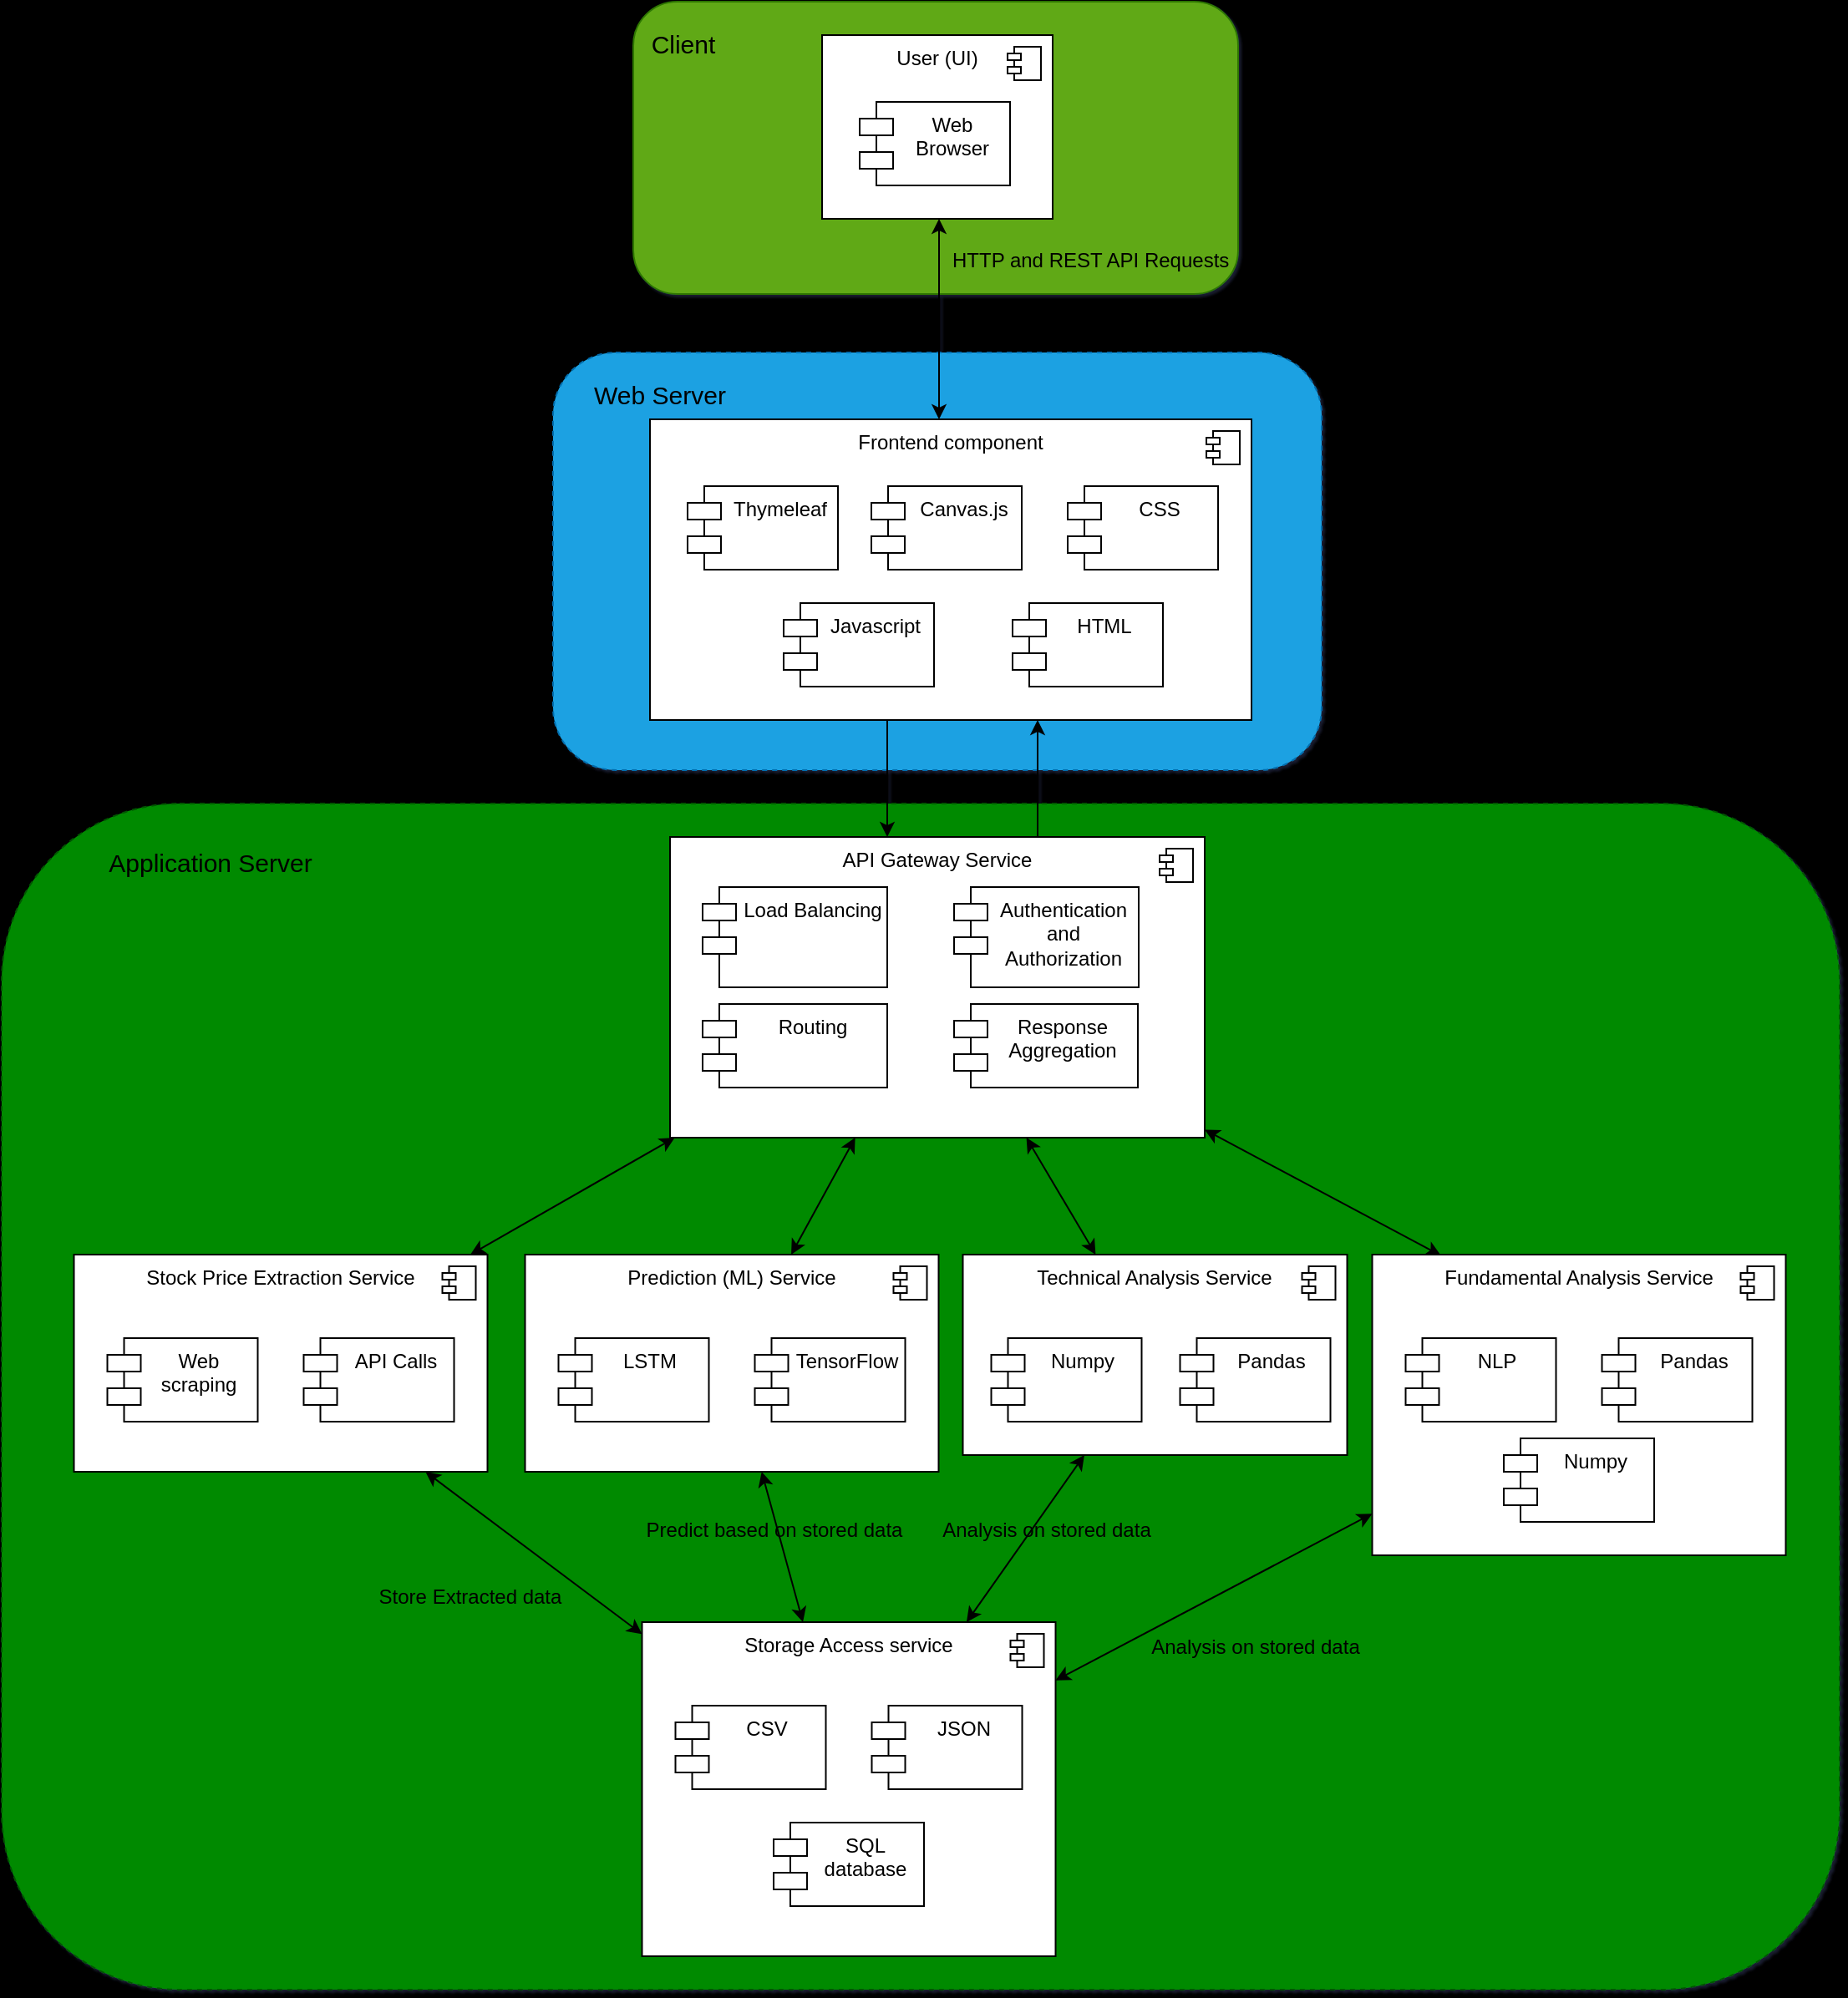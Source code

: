 <mxfile version="24.7.17">
  <diagram name="Page-1" id="EQmlDa9kzBxLeCqIMSav">
    <mxGraphModel dx="1539" dy="2813" grid="1" gridSize="10" guides="1" tooltips="1" connect="1" arrows="1" fold="1" page="1" pageScale="1" pageWidth="850" pageHeight="1100" background="#000000" math="0" shadow="1">
      <root>
        <mxCell id="0" />
        <mxCell id="1" parent="0" />
        <mxCell id="RlytgDrDSWxV3R8-WN7c-71" value="" style="rounded=1;whiteSpace=wrap;html=1;fillColor=#60a917;fontColor=#ffffff;strokeColor=#2D7600;" vertex="1" parent="1">
          <mxGeometry x="-262" y="-1230" width="362" height="175" as="geometry" />
        </mxCell>
        <mxCell id="RlytgDrDSWxV3R8-WN7c-70" value="" style="rounded=1;whiteSpace=wrap;html=1;fillColor=#1ba1e2;fontColor=#ffffff;strokeColor=#006EAF;dashed=1;" vertex="1" parent="1">
          <mxGeometry x="-310" y="-1020" width="460" height="250" as="geometry" />
        </mxCell>
        <mxCell id="RlytgDrDSWxV3R8-WN7c-69" value="" style="rounded=1;whiteSpace=wrap;html=1;fillColor=#008a00;dashed=1;fontColor=#ffffff;strokeColor=#005700;" vertex="1" parent="1">
          <mxGeometry x="-640" y="-750" width="1100" height="710" as="geometry" />
        </mxCell>
        <mxCell id="RlytgDrDSWxV3R8-WN7c-62" style="edgeStyle=orthogonalEdgeStyle;rounded=0;orthogonalLoop=1;jettySize=auto;html=1;" edge="1" parent="1" source="RlytgDrDSWxV3R8-WN7c-10" target="RlytgDrDSWxV3R8-WN7c-46">
          <mxGeometry relative="1" as="geometry">
            <Array as="points">
              <mxPoint x="-110" y="-760" />
              <mxPoint x="-110" y="-760" />
            </Array>
          </mxGeometry>
        </mxCell>
        <mxCell id="RlytgDrDSWxV3R8-WN7c-10" value="Frontend component" style="dropTarget=0;labelPosition=center;verticalLabelPosition=middle;align=center;verticalAlign=top;whiteSpace=wrap;html=1;" vertex="1" parent="1">
          <mxGeometry x="-252" y="-980" width="360" height="180" as="geometry" />
        </mxCell>
        <mxCell id="RlytgDrDSWxV3R8-WN7c-11" value="" style="shape=module;jettyWidth=8;jettyHeight=4;" vertex="1" parent="RlytgDrDSWxV3R8-WN7c-10">
          <mxGeometry x="1" width="20" height="20" relative="1" as="geometry">
            <mxPoint x="-27" y="7" as="offset" />
          </mxGeometry>
        </mxCell>
        <mxCell id="RlytgDrDSWxV3R8-WN7c-9" value="CSS" style="shape=module;align=left;spacingLeft=20;align=center;verticalAlign=top;whiteSpace=wrap;html=1;" vertex="1" parent="1">
          <mxGeometry x="-2" y="-940" width="90" height="50" as="geometry" />
        </mxCell>
        <mxCell id="RlytgDrDSWxV3R8-WN7c-5" value="Javascript" style="shape=module;align=left;spacingLeft=20;align=center;verticalAlign=top;whiteSpace=wrap;html=1;" vertex="1" parent="1">
          <mxGeometry x="-172" y="-870" width="90" height="50" as="geometry" />
        </mxCell>
        <mxCell id="RlytgDrDSWxV3R8-WN7c-6" value="Thymeleaf" style="shape=module;align=left;spacingLeft=20;align=center;verticalAlign=top;whiteSpace=wrap;html=1;" vertex="1" parent="1">
          <mxGeometry x="-229.5" y="-940" width="90" height="50" as="geometry" />
        </mxCell>
        <mxCell id="RlytgDrDSWxV3R8-WN7c-7" value="Canvas.js" style="shape=module;align=left;spacingLeft=20;align=center;verticalAlign=top;whiteSpace=wrap;html=1;" vertex="1" parent="1">
          <mxGeometry x="-119.5" y="-940" width="90" height="50" as="geometry" />
        </mxCell>
        <mxCell id="RlytgDrDSWxV3R8-WN7c-8" value="HTML" style="shape=module;align=left;spacingLeft=20;align=center;verticalAlign=top;whiteSpace=wrap;html=1;" vertex="1" parent="1">
          <mxGeometry x="-35" y="-870" width="90" height="50" as="geometry" />
        </mxCell>
        <mxCell id="RlytgDrDSWxV3R8-WN7c-19" style="edgeStyle=orthogonalEdgeStyle;rounded=0;orthogonalLoop=1;jettySize=auto;html=1;startArrow=classic;startFill=1;" edge="1" parent="1" source="RlytgDrDSWxV3R8-WN7c-12" target="RlytgDrDSWxV3R8-WN7c-10">
          <mxGeometry relative="1" as="geometry">
            <Array as="points">
              <mxPoint x="-79" y="-1030" />
              <mxPoint x="-79" y="-1030" />
            </Array>
          </mxGeometry>
        </mxCell>
        <mxCell id="RlytgDrDSWxV3R8-WN7c-12" value="User (UI)" style="dropTarget=0;labelPosition=center;verticalLabelPosition=middle;align=center;verticalAlign=top;whiteSpace=wrap;html=1;" vertex="1" parent="1">
          <mxGeometry x="-149" y="-1210" width="138" height="110" as="geometry" />
        </mxCell>
        <mxCell id="RlytgDrDSWxV3R8-WN7c-13" value="" style="shape=module;jettyWidth=8;jettyHeight=4;" vertex="1" parent="RlytgDrDSWxV3R8-WN7c-12">
          <mxGeometry x="1" width="20" height="20" relative="1" as="geometry">
            <mxPoint x="-27" y="7" as="offset" />
          </mxGeometry>
        </mxCell>
        <mxCell id="RlytgDrDSWxV3R8-WN7c-16" value="Web Browser" style="shape=module;align=left;spacingLeft=20;align=center;verticalAlign=top;whiteSpace=wrap;html=1;" vertex="1" parent="1">
          <mxGeometry x="-126.5" y="-1170" width="90" height="50" as="geometry" />
        </mxCell>
        <mxCell id="RlytgDrDSWxV3R8-WN7c-20" value="HTTP and REST API Requests&amp;nbsp;" style="text;html=1;align=center;verticalAlign=middle;resizable=0;points=[];autosize=1;strokeColor=none;fillColor=none;" vertex="1" parent="1">
          <mxGeometry x="-82" y="-1090" width="190" height="30" as="geometry" />
        </mxCell>
        <mxCell id="RlytgDrDSWxV3R8-WN7c-54" style="rounded=0;orthogonalLoop=1;jettySize=auto;html=1;startArrow=classic;startFill=1;" edge="1" parent="1" source="RlytgDrDSWxV3R8-WN7c-21" target="RlytgDrDSWxV3R8-WN7c-40">
          <mxGeometry relative="1" as="geometry" />
        </mxCell>
        <mxCell id="RlytgDrDSWxV3R8-WN7c-21" value="Prediction (ML) Service" style="dropTarget=0;labelPosition=center;verticalLabelPosition=middle;align=center;verticalAlign=top;whiteSpace=wrap;html=1;" vertex="1" parent="1">
          <mxGeometry x="-326.75" y="-480" width="247.5" height="130" as="geometry" />
        </mxCell>
        <mxCell id="RlytgDrDSWxV3R8-WN7c-22" value="" style="shape=module;jettyWidth=8;jettyHeight=4;" vertex="1" parent="RlytgDrDSWxV3R8-WN7c-21">
          <mxGeometry x="1" width="20" height="20" relative="1" as="geometry">
            <mxPoint x="-27" y="7" as="offset" />
          </mxGeometry>
        </mxCell>
        <mxCell id="RlytgDrDSWxV3R8-WN7c-23" value="LSTM" style="shape=module;align=left;spacingLeft=20;align=center;verticalAlign=top;whiteSpace=wrap;html=1;" vertex="1" parent="1">
          <mxGeometry x="-306.75" y="-430" width="90" height="50" as="geometry" />
        </mxCell>
        <mxCell id="RlytgDrDSWxV3R8-WN7c-24" value="TensorFlow" style="shape=module;align=left;spacingLeft=20;align=center;verticalAlign=top;whiteSpace=wrap;html=1;" vertex="1" parent="1">
          <mxGeometry x="-189.25" y="-430" width="90" height="50" as="geometry" />
        </mxCell>
        <mxCell id="RlytgDrDSWxV3R8-WN7c-55" style="rounded=0;orthogonalLoop=1;jettySize=auto;html=1;startArrow=classic;startFill=1;" edge="1" parent="1" source="RlytgDrDSWxV3R8-WN7c-26" target="RlytgDrDSWxV3R8-WN7c-40">
          <mxGeometry relative="1" as="geometry" />
        </mxCell>
        <mxCell id="RlytgDrDSWxV3R8-WN7c-26" value="Fundamental Analysis Service" style="dropTarget=0;labelPosition=center;verticalLabelPosition=middle;align=center;verticalAlign=top;whiteSpace=wrap;html=1;" vertex="1" parent="1">
          <mxGeometry x="180.25" y="-480" width="247.5" height="180" as="geometry" />
        </mxCell>
        <mxCell id="RlytgDrDSWxV3R8-WN7c-27" value="" style="shape=module;jettyWidth=8;jettyHeight=4;" vertex="1" parent="RlytgDrDSWxV3R8-WN7c-26">
          <mxGeometry x="1" width="20" height="20" relative="1" as="geometry">
            <mxPoint x="-27" y="7" as="offset" />
          </mxGeometry>
        </mxCell>
        <mxCell id="RlytgDrDSWxV3R8-WN7c-28" value="NLP" style="shape=module;align=left;spacingLeft=20;align=center;verticalAlign=top;whiteSpace=wrap;html=1;" vertex="1" parent="1">
          <mxGeometry x="200.25" y="-430" width="90" height="50" as="geometry" />
        </mxCell>
        <mxCell id="RlytgDrDSWxV3R8-WN7c-29" value="Pandas" style="shape=module;align=left;spacingLeft=20;align=center;verticalAlign=top;whiteSpace=wrap;html=1;" vertex="1" parent="1">
          <mxGeometry x="317.75" y="-430" width="90" height="50" as="geometry" />
        </mxCell>
        <mxCell id="RlytgDrDSWxV3R8-WN7c-30" value="Numpy" style="shape=module;align=left;spacingLeft=20;align=center;verticalAlign=top;whiteSpace=wrap;html=1;" vertex="1" parent="1">
          <mxGeometry x="259" y="-370" width="90" height="50" as="geometry" />
        </mxCell>
        <mxCell id="RlytgDrDSWxV3R8-WN7c-57" style="rounded=0;orthogonalLoop=1;jettySize=auto;html=1;startArrow=classic;startFill=1;" edge="1" parent="1" source="RlytgDrDSWxV3R8-WN7c-31" target="RlytgDrDSWxV3R8-WN7c-40">
          <mxGeometry relative="1" as="geometry" />
        </mxCell>
        <mxCell id="RlytgDrDSWxV3R8-WN7c-31" value="Technical Analysis Service" style="dropTarget=0;labelPosition=center;verticalLabelPosition=middle;align=center;verticalAlign=top;whiteSpace=wrap;html=1;" vertex="1" parent="1">
          <mxGeometry x="-64.75" y="-480" width="230" height="120" as="geometry" />
        </mxCell>
        <mxCell id="RlytgDrDSWxV3R8-WN7c-32" value="" style="shape=module;jettyWidth=8;jettyHeight=4;" vertex="1" parent="RlytgDrDSWxV3R8-WN7c-31">
          <mxGeometry x="1" width="20" height="20" relative="1" as="geometry">
            <mxPoint x="-27" y="7" as="offset" />
          </mxGeometry>
        </mxCell>
        <mxCell id="RlytgDrDSWxV3R8-WN7c-34" value="Pandas" style="shape=module;align=left;spacingLeft=20;align=center;verticalAlign=top;whiteSpace=wrap;html=1;" vertex="1" parent="1">
          <mxGeometry x="65.25" y="-430" width="90" height="50" as="geometry" />
        </mxCell>
        <mxCell id="RlytgDrDSWxV3R8-WN7c-35" value="Numpy" style="shape=module;align=left;spacingLeft=20;align=center;verticalAlign=top;whiteSpace=wrap;html=1;" vertex="1" parent="1">
          <mxGeometry x="-47.75" y="-430" width="90" height="50" as="geometry" />
        </mxCell>
        <mxCell id="RlytgDrDSWxV3R8-WN7c-53" style="rounded=0;orthogonalLoop=1;jettySize=auto;html=1;startArrow=classic;startFill=1;" edge="1" parent="1" source="RlytgDrDSWxV3R8-WN7c-36" target="RlytgDrDSWxV3R8-WN7c-40">
          <mxGeometry relative="1" as="geometry" />
        </mxCell>
        <mxCell id="RlytgDrDSWxV3R8-WN7c-36" value="Stock Price Extraction Service" style="dropTarget=0;labelPosition=center;verticalLabelPosition=middle;align=center;verticalAlign=top;whiteSpace=wrap;html=1;" vertex="1" parent="1">
          <mxGeometry x="-596.75" y="-480" width="247.5" height="130" as="geometry" />
        </mxCell>
        <mxCell id="RlytgDrDSWxV3R8-WN7c-37" value="" style="shape=module;jettyWidth=8;jettyHeight=4;" vertex="1" parent="RlytgDrDSWxV3R8-WN7c-36">
          <mxGeometry x="1" width="20" height="20" relative="1" as="geometry">
            <mxPoint x="-27" y="7" as="offset" />
          </mxGeometry>
        </mxCell>
        <mxCell id="RlytgDrDSWxV3R8-WN7c-38" value="Web scraping" style="shape=module;align=left;spacingLeft=20;align=center;verticalAlign=top;whiteSpace=wrap;html=1;" vertex="1" parent="1">
          <mxGeometry x="-576.75" y="-430" width="90" height="50" as="geometry" />
        </mxCell>
        <mxCell id="RlytgDrDSWxV3R8-WN7c-39" value="API Calls" style="shape=module;align=left;spacingLeft=20;align=center;verticalAlign=top;whiteSpace=wrap;html=1;" vertex="1" parent="1">
          <mxGeometry x="-459.25" y="-430" width="90" height="50" as="geometry" />
        </mxCell>
        <mxCell id="RlytgDrDSWxV3R8-WN7c-40" value="Storage Access service" style="dropTarget=0;labelPosition=center;verticalLabelPosition=middle;align=center;verticalAlign=top;whiteSpace=wrap;html=1;" vertex="1" parent="1">
          <mxGeometry x="-256.75" y="-260" width="247.5" height="200" as="geometry" />
        </mxCell>
        <mxCell id="RlytgDrDSWxV3R8-WN7c-41" value="" style="shape=module;jettyWidth=8;jettyHeight=4;" vertex="1" parent="RlytgDrDSWxV3R8-WN7c-40">
          <mxGeometry x="1" width="20" height="20" relative="1" as="geometry">
            <mxPoint x="-27" y="7" as="offset" />
          </mxGeometry>
        </mxCell>
        <mxCell id="RlytgDrDSWxV3R8-WN7c-42" value="CSV" style="shape=module;align=left;spacingLeft=20;align=center;verticalAlign=top;whiteSpace=wrap;html=1;" vertex="1" parent="1">
          <mxGeometry x="-236.75" y="-210" width="90" height="50" as="geometry" />
        </mxCell>
        <mxCell id="RlytgDrDSWxV3R8-WN7c-43" value="JSON" style="shape=module;align=left;spacingLeft=20;align=center;verticalAlign=top;whiteSpace=wrap;html=1;" vertex="1" parent="1">
          <mxGeometry x="-119.25" y="-210" width="90" height="50" as="geometry" />
        </mxCell>
        <mxCell id="RlytgDrDSWxV3R8-WN7c-44" value="SQL database" style="shape=module;align=left;spacingLeft=20;align=center;verticalAlign=top;whiteSpace=wrap;html=1;" vertex="1" parent="1">
          <mxGeometry x="-178" y="-140" width="90" height="50" as="geometry" />
        </mxCell>
        <mxCell id="RlytgDrDSWxV3R8-WN7c-58" style="rounded=0;orthogonalLoop=1;jettySize=auto;html=1;startArrow=classic;startFill=1;" edge="1" parent="1" source="RlytgDrDSWxV3R8-WN7c-46" target="RlytgDrDSWxV3R8-WN7c-36">
          <mxGeometry relative="1" as="geometry" />
        </mxCell>
        <mxCell id="RlytgDrDSWxV3R8-WN7c-59" style="rounded=0;orthogonalLoop=1;jettySize=auto;html=1;startArrow=classic;startFill=1;" edge="1" parent="1" source="RlytgDrDSWxV3R8-WN7c-46" target="RlytgDrDSWxV3R8-WN7c-21">
          <mxGeometry relative="1" as="geometry" />
        </mxCell>
        <mxCell id="RlytgDrDSWxV3R8-WN7c-60" style="rounded=0;orthogonalLoop=1;jettySize=auto;html=1;startArrow=classic;startFill=1;" edge="1" parent="1" source="RlytgDrDSWxV3R8-WN7c-46" target="RlytgDrDSWxV3R8-WN7c-31">
          <mxGeometry relative="1" as="geometry" />
        </mxCell>
        <mxCell id="RlytgDrDSWxV3R8-WN7c-61" style="rounded=0;orthogonalLoop=1;jettySize=auto;html=1;entryX=0.166;entryY=0.003;entryDx=0;entryDy=0;entryPerimeter=0;startArrow=classic;startFill=1;" edge="1" parent="1" source="RlytgDrDSWxV3R8-WN7c-46" target="RlytgDrDSWxV3R8-WN7c-26">
          <mxGeometry relative="1" as="geometry" />
        </mxCell>
        <mxCell id="RlytgDrDSWxV3R8-WN7c-63" style="edgeStyle=orthogonalEdgeStyle;rounded=0;orthogonalLoop=1;jettySize=auto;html=1;" edge="1" parent="1" source="RlytgDrDSWxV3R8-WN7c-46" target="RlytgDrDSWxV3R8-WN7c-10">
          <mxGeometry relative="1" as="geometry">
            <Array as="points">
              <mxPoint x="-20" y="-760" />
              <mxPoint x="-20" y="-760" />
            </Array>
          </mxGeometry>
        </mxCell>
        <mxCell id="RlytgDrDSWxV3R8-WN7c-46" value="API Gateway Service" style="dropTarget=0;labelPosition=center;verticalLabelPosition=middle;align=center;verticalAlign=top;whiteSpace=wrap;html=1;" vertex="1" parent="1">
          <mxGeometry x="-240" y="-730" width="320" height="180" as="geometry" />
        </mxCell>
        <mxCell id="RlytgDrDSWxV3R8-WN7c-47" value="" style="shape=module;jettyWidth=8;jettyHeight=4;" vertex="1" parent="RlytgDrDSWxV3R8-WN7c-46">
          <mxGeometry x="1" width="20" height="20" relative="1" as="geometry">
            <mxPoint x="-27" y="7" as="offset" />
          </mxGeometry>
        </mxCell>
        <mxCell id="RlytgDrDSWxV3R8-WN7c-48" value="Load Balancing" style="shape=module;align=left;spacingLeft=20;align=center;verticalAlign=top;whiteSpace=wrap;html=1;" vertex="1" parent="1">
          <mxGeometry x="-220.5" y="-700" width="110.5" height="60" as="geometry" />
        </mxCell>
        <mxCell id="RlytgDrDSWxV3R8-WN7c-49" value="Authentication and Authorization" style="shape=module;align=left;spacingLeft=20;align=center;verticalAlign=top;whiteSpace=wrap;html=1;" vertex="1" parent="1">
          <mxGeometry x="-70" y="-700" width="110.5" height="60" as="geometry" />
        </mxCell>
        <mxCell id="RlytgDrDSWxV3R8-WN7c-50" value="Routing" style="shape=module;align=left;spacingLeft=20;align=center;verticalAlign=top;whiteSpace=wrap;html=1;" vertex="1" parent="1">
          <mxGeometry x="-220.5" y="-630" width="110.5" height="50" as="geometry" />
        </mxCell>
        <mxCell id="RlytgDrDSWxV3R8-WN7c-52" value="Response Aggregation" style="shape=module;align=left;spacingLeft=20;align=center;verticalAlign=top;whiteSpace=wrap;html=1;" vertex="1" parent="1">
          <mxGeometry x="-70" y="-630" width="110" height="50" as="geometry" />
        </mxCell>
        <mxCell id="RlytgDrDSWxV3R8-WN7c-64" value="Store Extracted data" style="text;html=1;align=center;verticalAlign=middle;resizable=0;points=[];autosize=1;strokeColor=none;fillColor=none;" vertex="1" parent="1">
          <mxGeometry x="-425" y="-290" width="130" height="30" as="geometry" />
        </mxCell>
        <mxCell id="RlytgDrDSWxV3R8-WN7c-65" value="Predict based on stored data" style="text;html=1;align=center;verticalAlign=middle;resizable=0;points=[];autosize=1;strokeColor=none;fillColor=none;" vertex="1" parent="1">
          <mxGeometry x="-268" y="-330" width="180" height="30" as="geometry" />
        </mxCell>
        <mxCell id="RlytgDrDSWxV3R8-WN7c-66" value="Analysis on stored data" style="text;html=1;align=center;verticalAlign=middle;resizable=0;points=[];autosize=1;strokeColor=none;fillColor=none;" vertex="1" parent="1">
          <mxGeometry x="-89.75" y="-330" width="150" height="30" as="geometry" />
        </mxCell>
        <mxCell id="RlytgDrDSWxV3R8-WN7c-68" value="Analysis on stored data" style="text;html=1;align=center;verticalAlign=middle;resizable=0;points=[];autosize=1;strokeColor=none;fillColor=none;" vertex="1" parent="1">
          <mxGeometry x="35.25" y="-260" width="150" height="30" as="geometry" />
        </mxCell>
        <mxCell id="RlytgDrDSWxV3R8-WN7c-72" value="&lt;font style=&quot;font-size: 15px;&quot;&gt;Client&lt;/font&gt;" style="text;html=1;align=center;verticalAlign=middle;whiteSpace=wrap;rounded=0;" vertex="1" parent="1">
          <mxGeometry x="-262" y="-1220" width="60" height="30" as="geometry" />
        </mxCell>
        <mxCell id="RlytgDrDSWxV3R8-WN7c-73" value="&lt;font style=&quot;font-size: 15px;&quot;&gt;Web Server&lt;/font&gt;" style="text;html=1;align=center;verticalAlign=middle;whiteSpace=wrap;rounded=0;" vertex="1" parent="1">
          <mxGeometry x="-295" y="-1010" width="98" height="30" as="geometry" />
        </mxCell>
        <mxCell id="RlytgDrDSWxV3R8-WN7c-74" value="&lt;font style=&quot;font-size: 15px;&quot;&gt;Application Server&lt;/font&gt;" style="text;html=1;align=center;verticalAlign=middle;whiteSpace=wrap;rounded=0;" vertex="1" parent="1">
          <mxGeometry x="-590" y="-730" width="150" height="30" as="geometry" />
        </mxCell>
      </root>
    </mxGraphModel>
  </diagram>
</mxfile>
